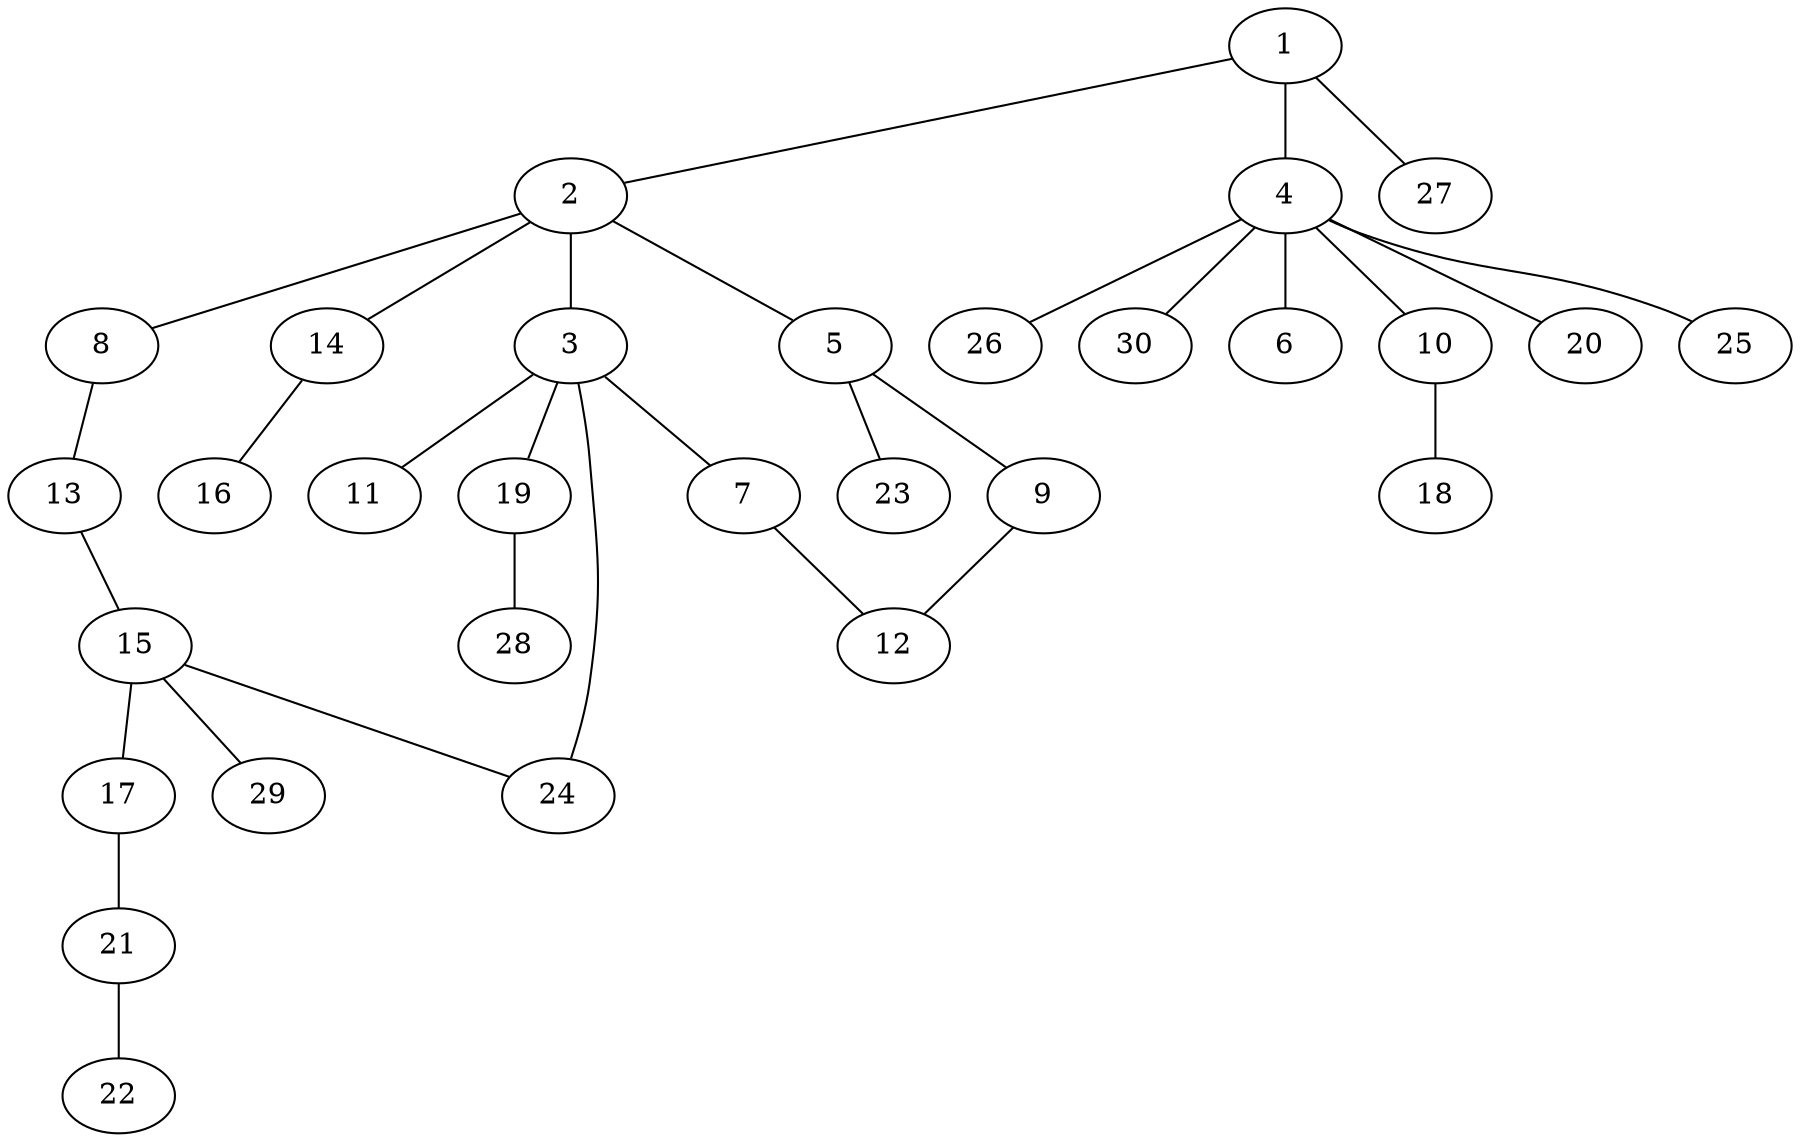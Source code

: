 graph graphname {1--2
1--4
1--27
2--3
2--5
2--8
2--14
3--7
3--11
3--19
3--24
4--6
4--10
4--20
4--25
4--26
4--30
5--9
5--23
7--12
8--13
9--12
10--18
13--15
14--16
15--17
15--24
15--29
17--21
19--28
21--22
}